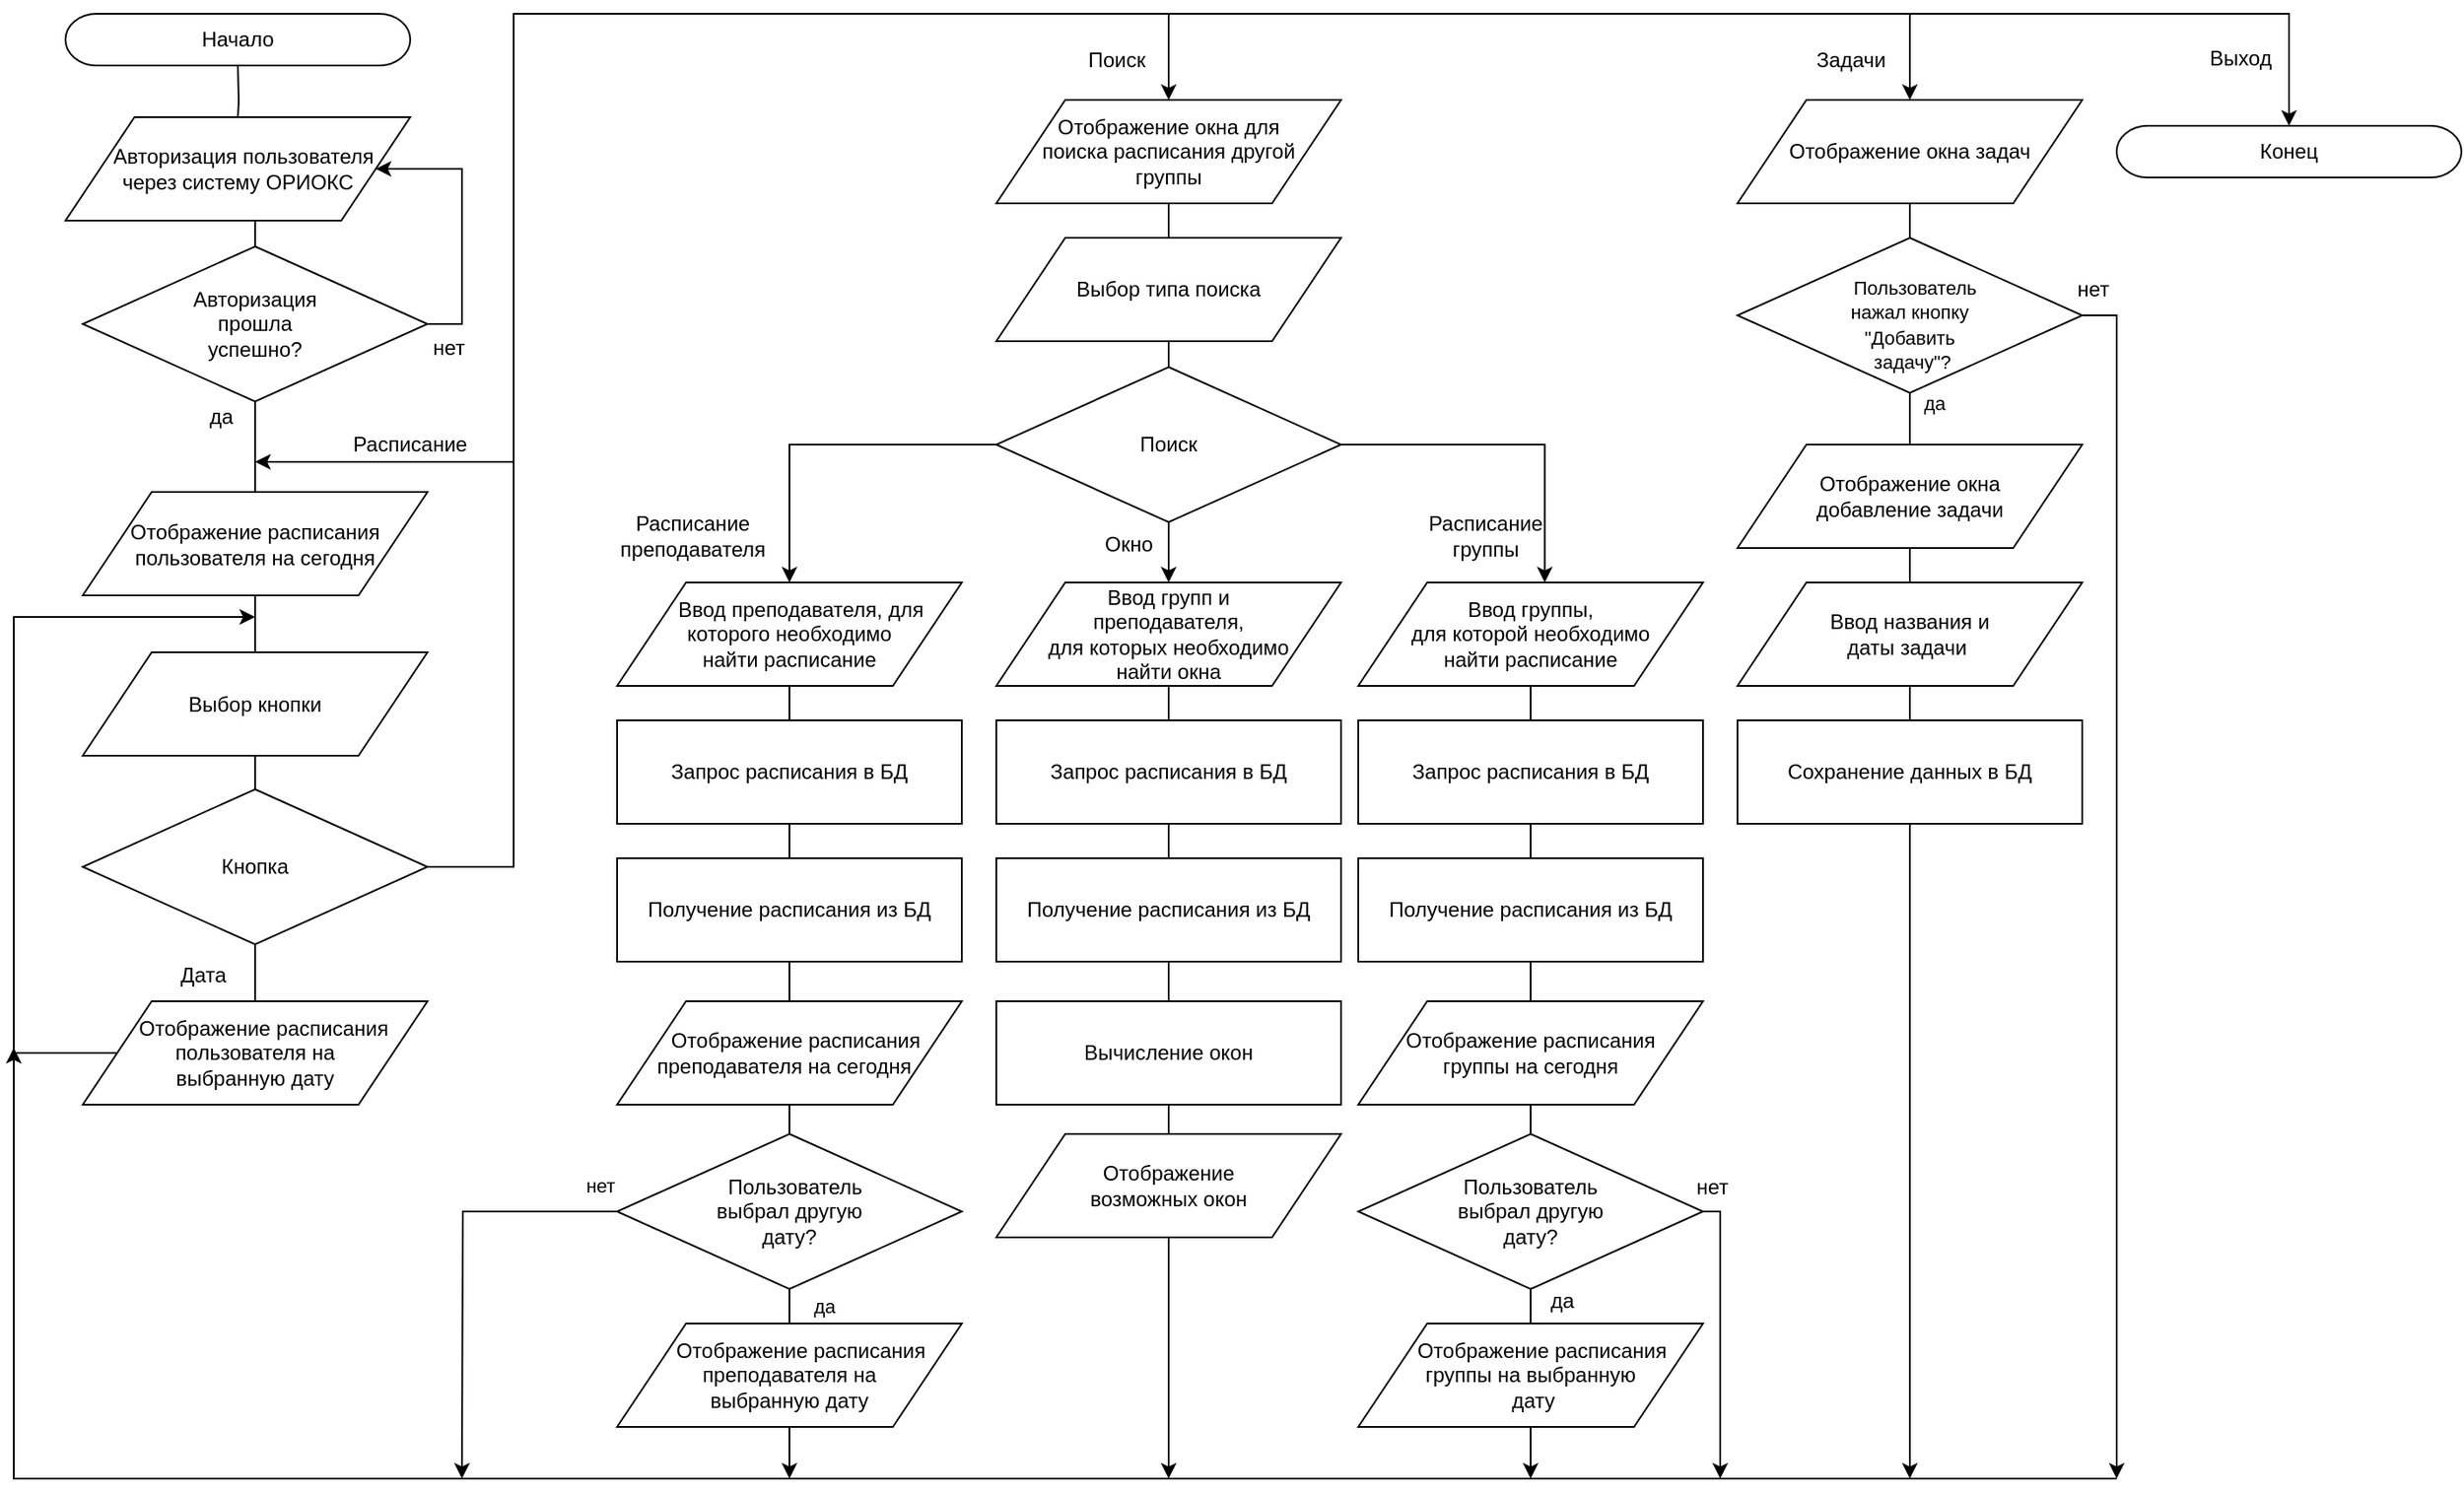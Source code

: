 <mxfile version="21.2.9" type="device">
  <diagram id="yeGWa8NRlVgJeRIddE9N" name="Page-1">
    <mxGraphModel dx="2014" dy="647" grid="1" gridSize="10" guides="1" tooltips="1" connect="1" arrows="1" fold="1" page="1" pageScale="1" pageWidth="827" pageHeight="1169" math="0" shadow="0">
      <root>
        <mxCell id="0" />
        <mxCell id="1" parent="0" />
        <mxCell id="U1RigL6harpWKkw6Ctfa-4" style="edgeStyle=orthogonalEdgeStyle;rounded=0;orthogonalLoop=1;jettySize=auto;html=1;endArrow=none;endFill=0;" parent="1" target="U1RigL6harpWKkw6Ctfa-2" edge="1">
          <mxGeometry relative="1" as="geometry">
            <mxPoint x="60" y="390" as="sourcePoint" />
          </mxGeometry>
        </mxCell>
        <mxCell id="U1RigL6harpWKkw6Ctfa-5" style="edgeStyle=orthogonalEdgeStyle;rounded=0;orthogonalLoop=1;jettySize=auto;html=1;exitX=0.5;exitY=1;exitDx=0;exitDy=0;entryX=0.5;entryY=0;entryDx=0;entryDy=0;endArrow=none;endFill=0;" parent="1" source="U1RigL6harpWKkw6Ctfa-2" target="U1RigL6harpWKkw6Ctfa-3" edge="1">
          <mxGeometry relative="1" as="geometry" />
        </mxCell>
        <mxCell id="U1RigL6harpWKkw6Ctfa-2" value="&amp;nbsp; Авторизация пользователя &lt;br&gt;через систему ОРИОКС" style="shape=parallelogram;perimeter=parallelogramPerimeter;whiteSpace=wrap;html=1;" parent="1" vertex="1">
          <mxGeometry x="-40.0" y="420" width="200" height="60" as="geometry" />
        </mxCell>
        <mxCell id="U1RigL6harpWKkw6Ctfa-6" style="edgeStyle=orthogonalEdgeStyle;rounded=0;orthogonalLoop=1;jettySize=auto;html=1;exitX=0.5;exitY=1;exitDx=0;exitDy=0;endArrow=none;endFill=0;entryX=0.5;entryY=0;entryDx=0;entryDy=0;" parent="1" source="U1RigL6harpWKkw6Ctfa-3" target="U1RigL6harpWKkw6Ctfa-14" edge="1">
          <mxGeometry relative="1" as="geometry">
            <mxPoint x="140" y="280" as="targetPoint" />
          </mxGeometry>
        </mxCell>
        <mxCell id="U1RigL6harpWKkw6Ctfa-10" value="да" style="text;html=1;resizable=0;points=[];align=center;verticalAlign=middle;labelBackgroundColor=#ffffff;" parent="U1RigL6harpWKkw6Ctfa-6" vertex="1" connectable="0">
          <mxGeometry x="-0.319" relative="1" as="geometry">
            <mxPoint x="-20" y="-9" as="offset" />
          </mxGeometry>
        </mxCell>
        <mxCell id="U1RigL6harpWKkw6Ctfa-8" style="edgeStyle=orthogonalEdgeStyle;rounded=0;orthogonalLoop=1;jettySize=auto;html=1;exitX=1;exitY=0.5;exitDx=0;exitDy=0;entryX=1;entryY=0.5;entryDx=0;entryDy=0;" parent="1" source="U1RigL6harpWKkw6Ctfa-3" target="U1RigL6harpWKkw6Ctfa-2" edge="1">
          <mxGeometry relative="1" as="geometry">
            <mxPoint x="330" y="90" as="targetPoint" />
            <Array as="points">
              <mxPoint x="190" y="540" />
              <mxPoint x="190" y="450" />
            </Array>
          </mxGeometry>
        </mxCell>
        <mxCell id="U1RigL6harpWKkw6Ctfa-9" value="нет" style="text;html=1;resizable=0;points=[];align=center;verticalAlign=middle;labelBackgroundColor=#ffffff;" parent="U1RigL6harpWKkw6Ctfa-8" vertex="1" connectable="0">
          <mxGeometry x="0.001" y="3" relative="1" as="geometry">
            <mxPoint x="-5" y="74" as="offset" />
          </mxGeometry>
        </mxCell>
        <mxCell id="U1RigL6harpWKkw6Ctfa-3" value="Авторизация &lt;br&gt;прошла &lt;br&gt;успешно?" style="rhombus;whiteSpace=wrap;html=1;" parent="1" vertex="1">
          <mxGeometry x="-30.0" y="495" width="200" height="90" as="geometry" />
        </mxCell>
        <mxCell id="3uE_VHBL0B67xH7MM0f8-18" style="edgeStyle=orthogonalEdgeStyle;rounded=0;orthogonalLoop=1;jettySize=auto;html=1;entryX=0.5;entryY=0;entryDx=0;entryDy=0;endArrow=none;endFill=0;" edge="1" parent="1" source="U1RigL6harpWKkw6Ctfa-14" target="3uE_VHBL0B67xH7MM0f8-16">
          <mxGeometry relative="1" as="geometry" />
        </mxCell>
        <mxCell id="U1RigL6harpWKkw6Ctfa-14" value="Отображение расписания пользователя на сегодня" style="shape=parallelogram;perimeter=parallelogramPerimeter;whiteSpace=wrap;html=1;" parent="1" vertex="1">
          <mxGeometry x="-30.0" y="637.5" width="200" height="60" as="geometry" />
        </mxCell>
        <mxCell id="U1RigL6harpWKkw6Ctfa-38" style="edgeStyle=orthogonalEdgeStyle;rounded=0;orthogonalLoop=1;jettySize=auto;html=1;exitX=0;exitY=0.5;exitDx=0;exitDy=0;" parent="1" source="U1RigL6harpWKkw6Ctfa-20" edge="1">
          <mxGeometry relative="1" as="geometry">
            <mxPoint x="70" y="710" as="targetPoint" />
            <Array as="points">
              <mxPoint x="-70" y="963" />
              <mxPoint x="-70" y="710" />
            </Array>
          </mxGeometry>
        </mxCell>
        <mxCell id="U1RigL6harpWKkw6Ctfa-20" value="&amp;nbsp; &amp;nbsp;Отображение расписания пользователя на &lt;br&gt;выбранную дату" style="shape=parallelogram;perimeter=parallelogramPerimeter;whiteSpace=wrap;html=1;" parent="1" vertex="1">
          <mxGeometry x="-30.0" y="933" width="200" height="60" as="geometry" />
        </mxCell>
        <mxCell id="3uE_VHBL0B67xH7MM0f8-27" style="edgeStyle=orthogonalEdgeStyle;rounded=0;orthogonalLoop=1;jettySize=auto;html=1;endArrow=none;endFill=0;" edge="1" parent="1" source="U1RigL6harpWKkw6Ctfa-32" target="3uE_VHBL0B67xH7MM0f8-22">
          <mxGeometry relative="1" as="geometry" />
        </mxCell>
        <mxCell id="U1RigL6harpWKkw6Ctfa-32" value="Отображение окна для &lt;br&gt;поиска расписания другой &lt;br&gt;группы" style="shape=parallelogram;perimeter=parallelogramPerimeter;whiteSpace=wrap;html=1;" parent="1" vertex="1">
          <mxGeometry x="500" y="410" width="200" height="60" as="geometry" />
        </mxCell>
        <mxCell id="U1RigL6harpWKkw6Ctfa-103" style="edgeStyle=orthogonalEdgeStyle;rounded=0;orthogonalLoop=1;jettySize=auto;html=1;exitX=0.5;exitY=1;exitDx=0;exitDy=0;entryX=0.5;entryY=0;entryDx=0;entryDy=0;endArrow=none;endFill=0;" parent="1" source="U1RigL6harpWKkw6Ctfa-39" target="U1RigL6harpWKkw6Ctfa-102" edge="1">
          <mxGeometry relative="1" as="geometry" />
        </mxCell>
        <mxCell id="U1RigL6harpWKkw6Ctfa-39" value="Отображение окна задач" style="shape=parallelogram;perimeter=parallelogramPerimeter;whiteSpace=wrap;html=1;" parent="1" vertex="1">
          <mxGeometry x="930" y="410" width="200" height="60" as="geometry" />
        </mxCell>
        <mxCell id="U1RigL6harpWKkw6Ctfa-65" style="edgeStyle=orthogonalEdgeStyle;rounded=0;orthogonalLoop=1;jettySize=auto;html=1;entryX=0.5;entryY=0;entryDx=0;entryDy=0;endArrow=none;endFill=0;" parent="1" source="U1RigL6harpWKkw6Ctfa-51" target="U1RigL6harpWKkw6Ctfa-62" edge="1">
          <mxGeometry relative="1" as="geometry" />
        </mxCell>
        <mxCell id="U1RigL6harpWKkw6Ctfa-51" value="Ввод группы, &lt;br&gt;для которой необходимо &lt;br&gt;найти расписание" style="shape=parallelogram;perimeter=parallelogramPerimeter;whiteSpace=wrap;html=1;" parent="1" vertex="1">
          <mxGeometry x="710" y="690" width="200" height="60" as="geometry" />
        </mxCell>
        <mxCell id="U1RigL6harpWKkw6Ctfa-57" style="edgeStyle=orthogonalEdgeStyle;rounded=0;orthogonalLoop=1;jettySize=auto;html=1;exitX=0.5;exitY=1;exitDx=0;exitDy=0;entryX=0.5;entryY=0;entryDx=0;entryDy=0;endArrow=none;endFill=0;" parent="1" source="U1RigL6harpWKkw6Ctfa-52" target="U1RigL6harpWKkw6Ctfa-56" edge="1">
          <mxGeometry relative="1" as="geometry" />
        </mxCell>
        <mxCell id="U1RigL6harpWKkw6Ctfa-52" value="&amp;nbsp; &amp;nbsp; Ввод преподавателя, для &lt;br&gt;которого необходимо &lt;br&gt;найти расписание" style="shape=parallelogram;perimeter=parallelogramPerimeter;whiteSpace=wrap;html=1;" parent="1" vertex="1">
          <mxGeometry x="280" y="690" width="200" height="60" as="geometry" />
        </mxCell>
        <mxCell id="XcE-U1kSQGTGN9gBjitK-7" style="edgeStyle=orthogonalEdgeStyle;rounded=0;orthogonalLoop=1;jettySize=auto;html=1;endArrow=none;endFill=0;" parent="1" source="U1RigL6harpWKkw6Ctfa-53" target="U1RigL6harpWKkw6Ctfa-85" edge="1">
          <mxGeometry relative="1" as="geometry" />
        </mxCell>
        <mxCell id="U1RigL6harpWKkw6Ctfa-53" value="Ввод групп и &lt;br&gt;преподавателя, &lt;br&gt;для которых необходимо &lt;br&gt;найти окна" style="shape=parallelogram;perimeter=parallelogramPerimeter;whiteSpace=wrap;html=1;" parent="1" vertex="1">
          <mxGeometry x="500" y="690" width="200" height="60" as="geometry" />
        </mxCell>
        <mxCell id="U1RigL6harpWKkw6Ctfa-59" style="edgeStyle=orthogonalEdgeStyle;rounded=0;orthogonalLoop=1;jettySize=auto;html=1;endArrow=none;endFill=0;" parent="1" source="U1RigL6harpWKkw6Ctfa-56" target="U1RigL6harpWKkw6Ctfa-58" edge="1">
          <mxGeometry relative="1" as="geometry" />
        </mxCell>
        <mxCell id="U1RigL6harpWKkw6Ctfa-56" value="Запрос расписания в БД" style="rounded=0;whiteSpace=wrap;html=1;" parent="1" vertex="1">
          <mxGeometry x="280" y="770" width="200" height="60" as="geometry" />
        </mxCell>
        <mxCell id="XcE-U1kSQGTGN9gBjitK-4" style="edgeStyle=orthogonalEdgeStyle;rounded=0;orthogonalLoop=1;jettySize=auto;html=1;endArrow=none;endFill=0;" parent="1" source="U1RigL6harpWKkw6Ctfa-58" target="U1RigL6harpWKkw6Ctfa-60" edge="1">
          <mxGeometry relative="1" as="geometry" />
        </mxCell>
        <mxCell id="U1RigL6harpWKkw6Ctfa-58" value="Получение расписания из БД" style="rounded=0;whiteSpace=wrap;html=1;" parent="1" vertex="1">
          <mxGeometry x="280" y="850" width="200" height="60" as="geometry" />
        </mxCell>
        <mxCell id="Ml8FUNtBPGZ57XtN8hcY-15" style="edgeStyle=orthogonalEdgeStyle;rounded=0;orthogonalLoop=1;jettySize=auto;html=1;exitX=0.5;exitY=1;exitDx=0;exitDy=0;entryX=0.5;entryY=0;entryDx=0;entryDy=0;endArrow=none;endFill=0;" parent="1" source="U1RigL6harpWKkw6Ctfa-60" target="U1RigL6harpWKkw6Ctfa-72" edge="1">
          <mxGeometry relative="1" as="geometry" />
        </mxCell>
        <mxCell id="U1RigL6harpWKkw6Ctfa-60" value="&amp;nbsp; &amp;nbsp; Отображение расписания&lt;br&gt;преподавателя на сегодня" style="shape=parallelogram;perimeter=parallelogramPerimeter;whiteSpace=wrap;html=1;spacingLeft=-6;" parent="1" vertex="1">
          <mxGeometry x="280" y="933" width="200" height="60" as="geometry" />
        </mxCell>
        <mxCell id="U1RigL6harpWKkw6Ctfa-61" style="edgeStyle=orthogonalEdgeStyle;rounded=0;orthogonalLoop=1;jettySize=auto;html=1;endArrow=none;endFill=0;" parent="1" source="U1RigL6harpWKkw6Ctfa-62" target="U1RigL6harpWKkw6Ctfa-63" edge="1">
          <mxGeometry relative="1" as="geometry" />
        </mxCell>
        <mxCell id="U1RigL6harpWKkw6Ctfa-62" value="Запрос расписания в БД" style="rounded=0;whiteSpace=wrap;html=1;" parent="1" vertex="1">
          <mxGeometry x="710" y="770" width="200" height="60" as="geometry" />
        </mxCell>
        <mxCell id="Ml8FUNtBPGZ57XtN8hcY-28" style="edgeStyle=orthogonalEdgeStyle;rounded=0;orthogonalLoop=1;jettySize=auto;html=1;exitX=0.5;exitY=1;exitDx=0;exitDy=0;entryX=0.5;entryY=0;entryDx=0;entryDy=0;endArrow=none;endFill=0;" parent="1" source="U1RigL6harpWKkw6Ctfa-63" target="U1RigL6harpWKkw6Ctfa-64" edge="1">
          <mxGeometry relative="1" as="geometry" />
        </mxCell>
        <mxCell id="U1RigL6harpWKkw6Ctfa-63" value="Получение расписания из БД" style="rounded=0;whiteSpace=wrap;html=1;" parent="1" vertex="1">
          <mxGeometry x="710" y="850" width="200" height="60" as="geometry" />
        </mxCell>
        <mxCell id="Ml8FUNtBPGZ57XtN8hcY-26" value="" style="edgeStyle=orthogonalEdgeStyle;rounded=0;orthogonalLoop=1;jettySize=auto;html=1;endArrow=none;endFill=0;" parent="1" source="U1RigL6harpWKkw6Ctfa-64" target="U1RigL6harpWKkw6Ctfa-79" edge="1">
          <mxGeometry relative="1" as="geometry" />
        </mxCell>
        <mxCell id="U1RigL6harpWKkw6Ctfa-64" value="Отображение расписания &lt;br&gt;группы на сегодня" style="shape=parallelogram;perimeter=parallelogramPerimeter;whiteSpace=wrap;html=1;" parent="1" vertex="1">
          <mxGeometry x="710" y="933" width="200" height="60" as="geometry" />
        </mxCell>
        <mxCell id="XcE-U1kSQGTGN9gBjitK-2" value="да" style="edgeStyle=orthogonalEdgeStyle;rounded=0;orthogonalLoop=1;jettySize=auto;html=1;entryX=0.5;entryY=0;entryDx=0;entryDy=0;endArrow=none;endFill=0;" parent="1" source="U1RigL6harpWKkw6Ctfa-72" target="U1RigL6harpWKkw6Ctfa-74" edge="1">
          <mxGeometry x="0.666" y="20" relative="1" as="geometry">
            <mxPoint as="offset" />
          </mxGeometry>
        </mxCell>
        <mxCell id="3uE_VHBL0B67xH7MM0f8-34" style="edgeStyle=orthogonalEdgeStyle;rounded=0;orthogonalLoop=1;jettySize=auto;html=1;exitX=0;exitY=0.5;exitDx=0;exitDy=0;" edge="1" parent="1" source="U1RigL6harpWKkw6Ctfa-72">
          <mxGeometry relative="1" as="geometry">
            <mxPoint x="190" y="1210" as="targetPoint" />
          </mxGeometry>
        </mxCell>
        <mxCell id="3uE_VHBL0B67xH7MM0f8-35" value="нет" style="edgeLabel;html=1;align=center;verticalAlign=middle;resizable=0;points=[];" vertex="1" connectable="0" parent="3uE_VHBL0B67xH7MM0f8-34">
          <mxGeometry x="-0.81" relative="1" as="geometry">
            <mxPoint x="13" y="-15" as="offset" />
          </mxGeometry>
        </mxCell>
        <mxCell id="U1RigL6harpWKkw6Ctfa-72" value="&amp;nbsp; Пользователь &lt;br&gt;выбрал другую &lt;br&gt;дату?" style="rhombus;whiteSpace=wrap;html=1;" parent="1" vertex="1">
          <mxGeometry x="280" y="1010" width="200" height="90" as="geometry" />
        </mxCell>
        <mxCell id="3uE_VHBL0B67xH7MM0f8-37" style="edgeStyle=orthogonalEdgeStyle;rounded=0;orthogonalLoop=1;jettySize=auto;html=1;endArrow=classic;endFill=1;startArrow=none;startFill=0;" edge="1" parent="1" source="U1RigL6harpWKkw6Ctfa-74">
          <mxGeometry relative="1" as="geometry">
            <mxPoint x="380" y="1210" as="targetPoint" />
            <Array as="points">
              <mxPoint x="380" y="1210" />
              <mxPoint x="380" y="1210" />
            </Array>
          </mxGeometry>
        </mxCell>
        <mxCell id="U1RigL6harpWKkw6Ctfa-74" value="&amp;nbsp; &amp;nbsp; Отображение расписания преподавателя на &lt;br&gt;выбранную дату" style="shape=parallelogram;perimeter=parallelogramPerimeter;whiteSpace=wrap;html=1;" parent="1" vertex="1">
          <mxGeometry x="280" y="1120.005" width="200" height="60" as="geometry" />
        </mxCell>
        <mxCell id="U1RigL6harpWKkw6Ctfa-100" style="edgeStyle=orthogonalEdgeStyle;rounded=0;orthogonalLoop=1;jettySize=auto;html=1;exitX=1;exitY=0.5;exitDx=0;exitDy=0;endArrow=classic;endFill=1;startArrow=none;startFill=0;" parent="1" source="U1RigL6harpWKkw6Ctfa-79" edge="1">
          <mxGeometry relative="1" as="geometry">
            <mxPoint x="920" y="1210" as="targetPoint" />
            <Array as="points">
              <mxPoint x="920" y="1055" />
            </Array>
          </mxGeometry>
        </mxCell>
        <mxCell id="U1RigL6harpWKkw6Ctfa-101" value="нет" style="text;html=1;resizable=0;points=[];align=center;verticalAlign=middle;labelBackgroundColor=#ffffff;" parent="U1RigL6harpWKkw6Ctfa-100" vertex="1" connectable="0">
          <mxGeometry x="-0.863" relative="1" as="geometry">
            <mxPoint x="-5" y="-16" as="offset" />
          </mxGeometry>
        </mxCell>
        <mxCell id="Ml8FUNtBPGZ57XtN8hcY-27" style="edgeStyle=orthogonalEdgeStyle;rounded=0;orthogonalLoop=1;jettySize=auto;html=1;entryX=0.5;entryY=0;entryDx=0;entryDy=0;endArrow=none;endFill=0;" parent="1" source="U1RigL6harpWKkw6Ctfa-79" target="U1RigL6harpWKkw6Ctfa-80" edge="1">
          <mxGeometry relative="1" as="geometry" />
        </mxCell>
        <mxCell id="U1RigL6harpWKkw6Ctfa-79" value="Пользователь &lt;br&gt;выбрал другую &lt;br&gt;дату?" style="rhombus;whiteSpace=wrap;html=1;" parent="1" vertex="1">
          <mxGeometry x="710" y="1010" width="200" height="90" as="geometry" />
        </mxCell>
        <mxCell id="U1RigL6harpWKkw6Ctfa-97" style="edgeStyle=orthogonalEdgeStyle;rounded=0;orthogonalLoop=1;jettySize=auto;html=1;endArrow=classic;endFill=1;startArrow=none;startFill=0;exitX=0.5;exitY=1;exitDx=0;exitDy=0;" parent="1" source="U1RigL6harpWKkw6Ctfa-80" edge="1">
          <mxGeometry relative="1" as="geometry">
            <mxPoint x="810" y="1210" as="targetPoint" />
            <Array as="points">
              <mxPoint x="810" y="1210" />
            </Array>
          </mxGeometry>
        </mxCell>
        <mxCell id="U1RigL6harpWKkw6Ctfa-80" value="&amp;nbsp; &amp;nbsp; Отображение расписания &lt;br&gt;группы на выбранную&lt;br&gt;&amp;nbsp;дату" style="shape=parallelogram;perimeter=parallelogramPerimeter;whiteSpace=wrap;html=1;" parent="1" vertex="1">
          <mxGeometry x="710" y="1120.005" width="200" height="60" as="geometry" />
        </mxCell>
        <mxCell id="U1RigL6harpWKkw6Ctfa-84" style="edgeStyle=orthogonalEdgeStyle;rounded=0;orthogonalLoop=1;jettySize=auto;html=1;endArrow=none;endFill=0;" parent="1" source="U1RigL6harpWKkw6Ctfa-85" target="U1RigL6harpWKkw6Ctfa-87" edge="1">
          <mxGeometry relative="1" as="geometry" />
        </mxCell>
        <mxCell id="U1RigL6harpWKkw6Ctfa-85" value="Запрос расписания в БД" style="rounded=0;whiteSpace=wrap;html=1;" parent="1" vertex="1">
          <mxGeometry x="500" y="770" width="200" height="60" as="geometry" />
        </mxCell>
        <mxCell id="Ml8FUNtBPGZ57XtN8hcY-17" style="edgeStyle=orthogonalEdgeStyle;rounded=0;orthogonalLoop=1;jettySize=auto;html=1;exitX=0.5;exitY=1;exitDx=0;exitDy=0;entryX=0.5;entryY=0;entryDx=0;entryDy=0;endArrow=none;endFill=0;" parent="1" source="U1RigL6harpWKkw6Ctfa-87" target="U1RigL6harpWKkw6Ctfa-88" edge="1">
          <mxGeometry relative="1" as="geometry" />
        </mxCell>
        <mxCell id="U1RigL6harpWKkw6Ctfa-87" value="Получение расписания из БД" style="rounded=0;whiteSpace=wrap;html=1;" parent="1" vertex="1">
          <mxGeometry x="500" y="850" width="200" height="60" as="geometry" />
        </mxCell>
        <mxCell id="U1RigL6harpWKkw6Ctfa-90" style="edgeStyle=orthogonalEdgeStyle;rounded=0;orthogonalLoop=1;jettySize=auto;html=1;endArrow=none;endFill=0;" parent="1" source="U1RigL6harpWKkw6Ctfa-88" target="U1RigL6harpWKkw6Ctfa-89" edge="1">
          <mxGeometry relative="1" as="geometry" />
        </mxCell>
        <mxCell id="U1RigL6harpWKkw6Ctfa-88" value="Вычисление окон" style="rounded=0;whiteSpace=wrap;html=1;" parent="1" vertex="1">
          <mxGeometry x="500" y="933" width="200" height="60" as="geometry" />
        </mxCell>
        <mxCell id="U1RigL6harpWKkw6Ctfa-96" style="edgeStyle=orthogonalEdgeStyle;rounded=0;orthogonalLoop=1;jettySize=auto;html=1;endArrow=classic;endFill=1;" parent="1" edge="1">
          <mxGeometry relative="1" as="geometry">
            <mxPoint x="-70" y="960" as="targetPoint" />
            <Array as="points">
              <mxPoint x="590" y="1210" />
              <mxPoint x="-70" y="1210" />
            </Array>
            <mxPoint x="590" y="1210" as="sourcePoint" />
          </mxGeometry>
        </mxCell>
        <mxCell id="U1RigL6harpWKkw6Ctfa-89" value="Отображение &lt;br&gt;возможных окон" style="shape=parallelogram;perimeter=parallelogramPerimeter;whiteSpace=wrap;html=1;" parent="1" vertex="1">
          <mxGeometry x="500" y="1010" width="200" height="60" as="geometry" />
        </mxCell>
        <mxCell id="Ml8FUNtBPGZ57XtN8hcY-7" style="edgeStyle=orthogonalEdgeStyle;rounded=0;orthogonalLoop=1;jettySize=auto;html=1;endArrow=classic;endFill=1;startArrow=none;startFill=0;exitX=1;exitY=0.5;exitDx=0;exitDy=0;" parent="1" source="U1RigL6harpWKkw6Ctfa-102" edge="1">
          <mxGeometry relative="1" as="geometry">
            <mxPoint x="1150" y="1210" as="targetPoint" />
            <Array as="points">
              <mxPoint x="1150" y="535" />
            </Array>
          </mxGeometry>
        </mxCell>
        <mxCell id="Ml8FUNtBPGZ57XtN8hcY-30" value="нет" style="text;html=1;resizable=0;points=[];align=center;verticalAlign=middle;labelBackgroundColor=#ffffff;" parent="Ml8FUNtBPGZ57XtN8hcY-7" vertex="1" connectable="0">
          <mxGeometry x="-0.965" y="1" relative="1" as="geometry">
            <mxPoint x="-6" y="-14" as="offset" />
          </mxGeometry>
        </mxCell>
        <mxCell id="XcE-U1kSQGTGN9gBjitK-5" value="да" style="edgeStyle=orthogonalEdgeStyle;rounded=0;orthogonalLoop=1;jettySize=auto;html=1;entryX=0.5;entryY=0;entryDx=0;entryDy=0;endArrow=none;endFill=0;" parent="1" source="U1RigL6harpWKkw6Ctfa-102" target="U1RigL6harpWKkw6Ctfa-110" edge="1">
          <mxGeometry x="-0.772" y="14" relative="1" as="geometry">
            <mxPoint as="offset" />
          </mxGeometry>
        </mxCell>
        <mxCell id="U1RigL6harpWKkw6Ctfa-102" value="&lt;font style=&quot;font-size: 11px ; line-height: 100%&quot;&gt;&amp;nbsp; Пользователь &lt;br&gt;нажал кнопку &lt;br&gt;&quot;Добавить&lt;br&gt;&amp;nbsp;задачу&quot;?&lt;/font&gt;" style="rhombus;whiteSpace=wrap;html=1;spacingTop=9;" parent="1" vertex="1">
          <mxGeometry x="930" y="490" width="200" height="90" as="geometry" />
        </mxCell>
        <mxCell id="Ml8FUNtBPGZ57XtN8hcY-34" style="edgeStyle=orthogonalEdgeStyle;rounded=0;orthogonalLoop=1;jettySize=auto;html=1;entryX=0.5;entryY=0;entryDx=0;entryDy=0;endArrow=none;endFill=0;" parent="1" source="U1RigL6harpWKkw6Ctfa-110" target="U1RigL6harpWKkw6Ctfa-111" edge="1">
          <mxGeometry relative="1" as="geometry" />
        </mxCell>
        <mxCell id="U1RigL6harpWKkw6Ctfa-110" value="Отображение окна &lt;br&gt;добавление задачи" style="shape=parallelogram;perimeter=parallelogramPerimeter;whiteSpace=wrap;html=1;" parent="1" vertex="1">
          <mxGeometry x="930" y="610" width="200" height="60" as="geometry" />
        </mxCell>
        <mxCell id="Ml8FUNtBPGZ57XtN8hcY-35" style="edgeStyle=orthogonalEdgeStyle;rounded=0;orthogonalLoop=1;jettySize=auto;html=1;entryX=0.5;entryY=0;entryDx=0;entryDy=0;endArrow=none;endFill=0;" parent="1" source="U1RigL6harpWKkw6Ctfa-111" target="U1RigL6harpWKkw6Ctfa-116" edge="1">
          <mxGeometry relative="1" as="geometry" />
        </mxCell>
        <mxCell id="QchRYBOfwk-5mmlqSoUM-1" value="" style="edgeStyle=orthogonalEdgeStyle;rounded=0;orthogonalLoop=1;jettySize=auto;html=1;endArrow=none;endFill=0;" parent="1" source="U1RigL6harpWKkw6Ctfa-111" target="U1RigL6harpWKkw6Ctfa-116" edge="1">
          <mxGeometry relative="1" as="geometry" />
        </mxCell>
        <mxCell id="U1RigL6harpWKkw6Ctfa-111" value="Ввод названия и &lt;br&gt;даты задачи&amp;nbsp;" style="shape=parallelogram;perimeter=parallelogramPerimeter;whiteSpace=wrap;html=1;" parent="1" vertex="1">
          <mxGeometry x="930" y="690" width="200" height="60" as="geometry" />
        </mxCell>
        <mxCell id="QchRYBOfwk-5mmlqSoUM-2" value="" style="edgeStyle=orthogonalEdgeStyle;rounded=0;orthogonalLoop=1;jettySize=auto;html=1;endArrow=none;endFill=0;" parent="1" source="U1RigL6harpWKkw6Ctfa-116" target="U1RigL6harpWKkw6Ctfa-111" edge="1">
          <mxGeometry relative="1" as="geometry" />
        </mxCell>
        <mxCell id="3uE_VHBL0B67xH7MM0f8-52" style="edgeStyle=orthogonalEdgeStyle;rounded=0;orthogonalLoop=1;jettySize=auto;html=1;" edge="1" parent="1" source="U1RigL6harpWKkw6Ctfa-116">
          <mxGeometry relative="1" as="geometry">
            <mxPoint x="1030" y="1210" as="targetPoint" />
          </mxGeometry>
        </mxCell>
        <mxCell id="U1RigL6harpWKkw6Ctfa-116" value="Сохранение данных в БД" style="rounded=0;whiteSpace=wrap;html=1;" parent="1" vertex="1">
          <mxGeometry x="930" y="770" width="200" height="60" as="geometry" />
        </mxCell>
        <mxCell id="91D0vknTNuIXL14Ou8PO-3" value="" style="endArrow=none;html=1;startArrow=classic;startFill=1;entryX=0.5;entryY=1;entryDx=0;entryDy=0;" parent="1" target="U1RigL6harpWKkw6Ctfa-89" edge="1">
          <mxGeometry width="50" height="50" relative="1" as="geometry">
            <mxPoint x="600" y="1210" as="sourcePoint" />
            <mxPoint x="600" y="1160" as="targetPoint" />
          </mxGeometry>
        </mxCell>
        <mxCell id="91D0vknTNuIXL14Ou8PO-5" value="" style="endArrow=none;html=1;" parent="1" edge="1">
          <mxGeometry width="50" height="50" relative="1" as="geometry">
            <mxPoint x="590" y="1210" as="sourcePoint" />
            <mxPoint x="1150" y="1210" as="targetPoint" />
          </mxGeometry>
        </mxCell>
        <mxCell id="2g-XCVQUsKDNai6tyDoo-1" value="да" style="text;html=1;align=center;verticalAlign=middle;resizable=0;points=[];autosize=1;strokeColor=none;fillColor=none;" parent="1" vertex="1">
          <mxGeometry x="808" y="1092" width="40" height="30" as="geometry" />
        </mxCell>
        <mxCell id="3uE_VHBL0B67xH7MM0f8-4" style="edgeStyle=orthogonalEdgeStyle;rounded=0;orthogonalLoop=1;jettySize=auto;html=1;endArrow=none;endFill=0;" edge="1" parent="1" source="3uE_VHBL0B67xH7MM0f8-16">
          <mxGeometry relative="1" as="geometry">
            <mxPoint x="70" y="780" as="sourcePoint" />
            <mxPoint x="70" y="765" as="targetPoint" />
          </mxGeometry>
        </mxCell>
        <mxCell id="3uE_VHBL0B67xH7MM0f8-5" style="edgeStyle=orthogonalEdgeStyle;rounded=0;orthogonalLoop=1;jettySize=auto;html=1;exitX=0.5;exitY=1;exitDx=0;exitDy=0;entryX=0.5;entryY=0;entryDx=0;entryDy=0;endArrow=none;endFill=0;" edge="1" parent="1" source="3uE_VHBL0B67xH7MM0f8-1" target="U1RigL6harpWKkw6Ctfa-20">
          <mxGeometry relative="1" as="geometry" />
        </mxCell>
        <mxCell id="3uE_VHBL0B67xH7MM0f8-7" style="edgeStyle=orthogonalEdgeStyle;rounded=0;orthogonalLoop=1;jettySize=auto;html=1;entryX=0.5;entryY=0;entryDx=0;entryDy=0;exitX=1;exitY=0.5;exitDx=0;exitDy=0;" edge="1" parent="1" source="3uE_VHBL0B67xH7MM0f8-1" target="U1RigL6harpWKkw6Ctfa-32">
          <mxGeometry relative="1" as="geometry">
            <Array as="points">
              <mxPoint x="220" y="855" />
              <mxPoint x="220" y="360" />
              <mxPoint x="600" y="360" />
            </Array>
          </mxGeometry>
        </mxCell>
        <mxCell id="3uE_VHBL0B67xH7MM0f8-1" value="Кнопка" style="rhombus;whiteSpace=wrap;html=1;" vertex="1" parent="1">
          <mxGeometry x="-30.0" y="810" width="200" height="90" as="geometry" />
        </mxCell>
        <mxCell id="3uE_VHBL0B67xH7MM0f8-6" value="Дата" style="text;html=1;strokeColor=none;fillColor=none;align=center;verticalAlign=middle;whiteSpace=wrap;rounded=0;" vertex="1" parent="1">
          <mxGeometry x="10" y="903" width="60" height="30" as="geometry" />
        </mxCell>
        <mxCell id="3uE_VHBL0B67xH7MM0f8-11" value="" style="endArrow=classic;html=1;rounded=0;entryX=0.5;entryY=0;entryDx=0;entryDy=0;edgeStyle=orthogonalEdgeStyle;endFill=1;" edge="1" parent="1" target="U1RigL6harpWKkw6Ctfa-39">
          <mxGeometry width="50" height="50" relative="1" as="geometry">
            <mxPoint x="370" y="360" as="sourcePoint" />
            <mxPoint x="760" y="480" as="targetPoint" />
            <Array as="points">
              <mxPoint x="370" y="360" />
              <mxPoint x="1030" y="360" />
            </Array>
          </mxGeometry>
        </mxCell>
        <mxCell id="3uE_VHBL0B67xH7MM0f8-12" value="Поиск" style="text;html=1;strokeColor=none;fillColor=none;align=center;verticalAlign=middle;whiteSpace=wrap;rounded=0;" vertex="1" parent="1">
          <mxGeometry x="540" y="372" width="60" height="30" as="geometry" />
        </mxCell>
        <mxCell id="3uE_VHBL0B67xH7MM0f8-13" value="" style="endArrow=classic;html=1;rounded=0;entryX=0.5;entryY=0;entryDx=0;entryDy=0;edgeStyle=orthogonalEdgeStyle;endFill=1;" edge="1" parent="1">
          <mxGeometry width="50" height="50" relative="1" as="geometry">
            <mxPoint x="1030" y="360" as="sourcePoint" />
            <mxPoint x="1249.998" y="425" as="targetPoint" />
            <Array as="points">
              <mxPoint x="1030" y="360" />
              <mxPoint x="1250" y="360" />
            </Array>
          </mxGeometry>
        </mxCell>
        <mxCell id="3uE_VHBL0B67xH7MM0f8-14" value="Задачи" style="text;html=1;strokeColor=none;fillColor=none;align=center;verticalAlign=middle;whiteSpace=wrap;rounded=0;" vertex="1" parent="1">
          <mxGeometry x="966" y="372" width="60" height="30" as="geometry" />
        </mxCell>
        <mxCell id="3uE_VHBL0B67xH7MM0f8-15" value="Выход" style="text;html=1;strokeColor=none;fillColor=none;align=center;verticalAlign=middle;whiteSpace=wrap;rounded=0;" vertex="1" parent="1">
          <mxGeometry x="1192" y="371" width="60" height="30" as="geometry" />
        </mxCell>
        <mxCell id="3uE_VHBL0B67xH7MM0f8-17" value="" style="endArrow=none;html=1;rounded=0;endFill=0;startArrow=classic;startFill=1;edgeStyle=orthogonalEdgeStyle;" edge="1" parent="1">
          <mxGeometry width="50" height="50" relative="1" as="geometry">
            <mxPoint x="70" y="620" as="sourcePoint" />
            <mxPoint x="220" y="620" as="targetPoint" />
            <Array as="points">
              <mxPoint x="70" y="620" />
              <mxPoint x="220" y="620" />
            </Array>
          </mxGeometry>
        </mxCell>
        <mxCell id="3uE_VHBL0B67xH7MM0f8-19" value="" style="edgeStyle=orthogonalEdgeStyle;rounded=0;orthogonalLoop=1;jettySize=auto;html=1;" edge="1" parent="1" target="3uE_VHBL0B67xH7MM0f8-16">
          <mxGeometry relative="1" as="geometry">
            <mxPoint x="70" y="780" as="sourcePoint" />
            <mxPoint x="70" y="765" as="targetPoint" />
          </mxGeometry>
        </mxCell>
        <mxCell id="3uE_VHBL0B67xH7MM0f8-20" style="edgeStyle=orthogonalEdgeStyle;rounded=0;orthogonalLoop=1;jettySize=auto;html=1;entryX=0.5;entryY=0;entryDx=0;entryDy=0;endArrow=none;endFill=0;" edge="1" parent="1" source="3uE_VHBL0B67xH7MM0f8-16" target="3uE_VHBL0B67xH7MM0f8-1">
          <mxGeometry relative="1" as="geometry" />
        </mxCell>
        <mxCell id="3uE_VHBL0B67xH7MM0f8-16" value="Выбор кнопки" style="shape=parallelogram;perimeter=parallelogramPerimeter;whiteSpace=wrap;html=1;" vertex="1" parent="1">
          <mxGeometry x="-30.0" y="730.5" width="200" height="60" as="geometry" />
        </mxCell>
        <mxCell id="3uE_VHBL0B67xH7MM0f8-21" value="Расписание" style="text;html=1;strokeColor=none;fillColor=none;align=center;verticalAlign=middle;whiteSpace=wrap;rounded=0;" vertex="1" parent="1">
          <mxGeometry x="130" y="595" width="60" height="30" as="geometry" />
        </mxCell>
        <mxCell id="3uE_VHBL0B67xH7MM0f8-28" style="edgeStyle=orthogonalEdgeStyle;rounded=0;orthogonalLoop=1;jettySize=auto;html=1;entryX=0.5;entryY=0;entryDx=0;entryDy=0;endArrow=none;endFill=0;" edge="1" parent="1" source="3uE_VHBL0B67xH7MM0f8-22" target="3uE_VHBL0B67xH7MM0f8-24">
          <mxGeometry relative="1" as="geometry" />
        </mxCell>
        <mxCell id="3uE_VHBL0B67xH7MM0f8-22" value="Выбор типа поиска" style="shape=parallelogram;perimeter=parallelogramPerimeter;whiteSpace=wrap;html=1;" vertex="1" parent="1">
          <mxGeometry x="500" y="490" width="200" height="60" as="geometry" />
        </mxCell>
        <mxCell id="3uE_VHBL0B67xH7MM0f8-29" style="edgeStyle=orthogonalEdgeStyle;rounded=0;orthogonalLoop=1;jettySize=auto;html=1;" edge="1" parent="1" source="3uE_VHBL0B67xH7MM0f8-24" target="U1RigL6harpWKkw6Ctfa-52">
          <mxGeometry relative="1" as="geometry" />
        </mxCell>
        <mxCell id="3uE_VHBL0B67xH7MM0f8-30" style="edgeStyle=orthogonalEdgeStyle;rounded=0;orthogonalLoop=1;jettySize=auto;html=1;" edge="1" parent="1" source="3uE_VHBL0B67xH7MM0f8-24" target="U1RigL6harpWKkw6Ctfa-53">
          <mxGeometry relative="1" as="geometry" />
        </mxCell>
        <mxCell id="3uE_VHBL0B67xH7MM0f8-38" style="edgeStyle=orthogonalEdgeStyle;rounded=0;orthogonalLoop=1;jettySize=auto;html=1;entryX=0.541;entryY=0;entryDx=0;entryDy=0;entryPerimeter=0;" edge="1" parent="1" source="3uE_VHBL0B67xH7MM0f8-24" target="U1RigL6harpWKkw6Ctfa-51">
          <mxGeometry relative="1" as="geometry" />
        </mxCell>
        <mxCell id="3uE_VHBL0B67xH7MM0f8-24" value="Поиск" style="rhombus;whiteSpace=wrap;html=1;" vertex="1" parent="1">
          <mxGeometry x="500" y="565" width="200" height="90" as="geometry" />
        </mxCell>
        <mxCell id="3uE_VHBL0B67xH7MM0f8-31" value="Расписание преподавателя" style="text;html=1;strokeColor=none;fillColor=none;align=center;verticalAlign=middle;whiteSpace=wrap;rounded=0;" vertex="1" parent="1">
          <mxGeometry x="294" y="648" width="60" height="30" as="geometry" />
        </mxCell>
        <mxCell id="3uE_VHBL0B67xH7MM0f8-32" value="Окно" style="text;html=1;strokeColor=none;fillColor=none;align=center;verticalAlign=middle;whiteSpace=wrap;rounded=0;" vertex="1" parent="1">
          <mxGeometry x="547" y="653" width="60" height="30" as="geometry" />
        </mxCell>
        <mxCell id="3uE_VHBL0B67xH7MM0f8-40" value="Расписание группы" style="text;html=1;strokeColor=none;fillColor=none;align=center;verticalAlign=middle;whiteSpace=wrap;rounded=0;" vertex="1" parent="1">
          <mxGeometry x="754" y="648" width="60" height="30" as="geometry" />
        </mxCell>
        <mxCell id="3uE_VHBL0B67xH7MM0f8-45" value="Начало" style="rounded=1;whiteSpace=wrap;html=1;arcSize=60;" vertex="1" parent="1">
          <mxGeometry x="-40" y="360" width="200" height="30" as="geometry" />
        </mxCell>
        <mxCell id="3uE_VHBL0B67xH7MM0f8-46" value="Конец" style="rounded=1;whiteSpace=wrap;html=1;arcSize=60;" vertex="1" parent="1">
          <mxGeometry x="1150" y="425" width="200" height="30" as="geometry" />
        </mxCell>
      </root>
    </mxGraphModel>
  </diagram>
</mxfile>
